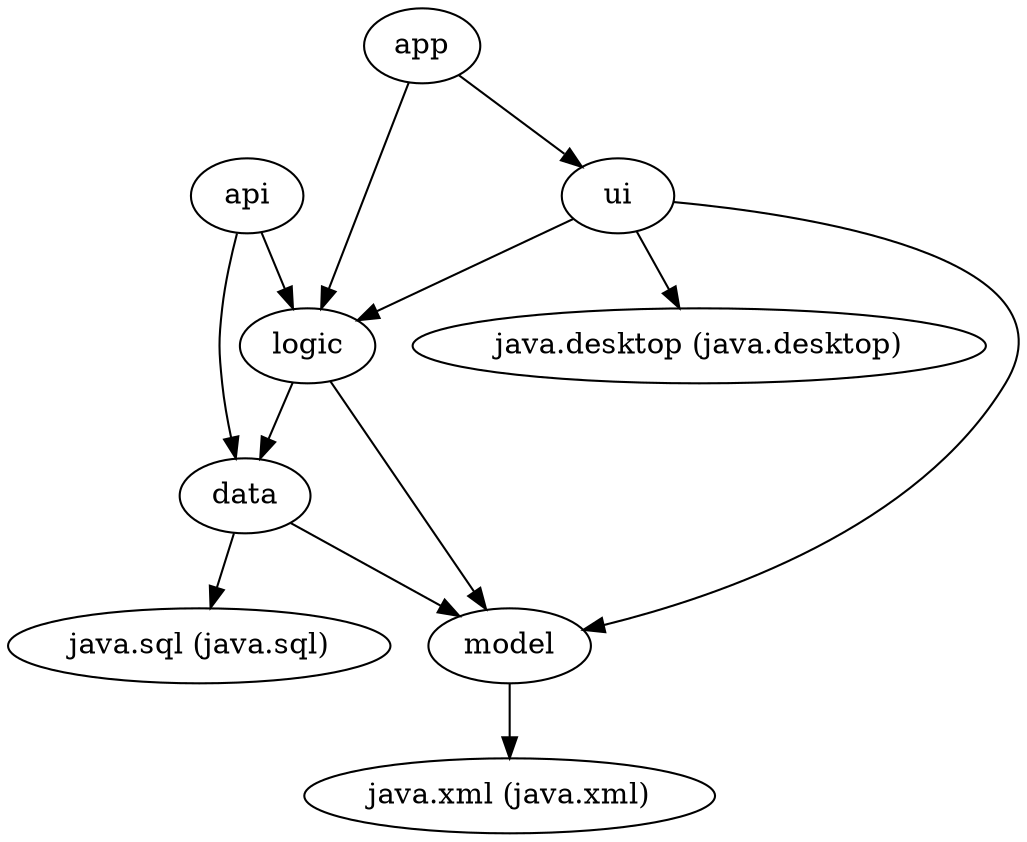 digraph "summary" {
  "ui"                                               -> "java.desktop (java.desktop)";
  "ui"                                               -> "logic";
  "ui"                                               -> "model";
  "logic"                                            -> "data";
  "logic"                                            -> "model";
  "app"                                              -> "logic";
  "app"                                              -> "ui";
  "model"                                            -> "java.xml (java.xml)";
  "data"                                             -> "java.sql (java.sql)";
  "data"                                             -> "model";
  "api"                                              -> "data";
  "api"                                              -> "logic";
}